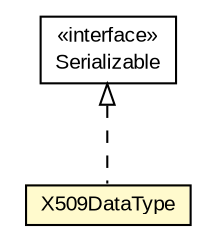 #!/usr/local/bin/dot
#
# Class diagram 
# Generated by UMLGraph version R5_6-24-gf6e263 (http://www.umlgraph.org/)
#

digraph G {
	edge [fontname="arial",fontsize=10,labelfontname="arial",labelfontsize=10];
	node [fontname="arial",fontsize=10,shape=plaintext];
	nodesep=0.25;
	ranksep=0.5;
	// eu.europa.esig.jaxb.xmldsig.X509DataType
	c771805 [label=<<table title="eu.europa.esig.jaxb.xmldsig.X509DataType" border="0" cellborder="1" cellspacing="0" cellpadding="2" port="p" bgcolor="lemonChiffon" href="./X509DataType.html">
		<tr><td><table border="0" cellspacing="0" cellpadding="1">
<tr><td align="center" balign="center"> X509DataType </td></tr>
		</table></td></tr>
		</table>>, URL="./X509DataType.html", fontname="arial", fontcolor="black", fontsize=10.0];
	//eu.europa.esig.jaxb.xmldsig.X509DataType implements java.io.Serializable
	c772001:p -> c771805:p [dir=back,arrowtail=empty,style=dashed];
	// java.io.Serializable
	c772001 [label=<<table title="java.io.Serializable" border="0" cellborder="1" cellspacing="0" cellpadding="2" port="p" href="http://java.sun.com/j2se/1.4.2/docs/api/java/io/Serializable.html">
		<tr><td><table border="0" cellspacing="0" cellpadding="1">
<tr><td align="center" balign="center"> &#171;interface&#187; </td></tr>
<tr><td align="center" balign="center"> Serializable </td></tr>
		</table></td></tr>
		</table>>, URL="http://java.sun.com/j2se/1.4.2/docs/api/java/io/Serializable.html", fontname="arial", fontcolor="black", fontsize=10.0];
}

